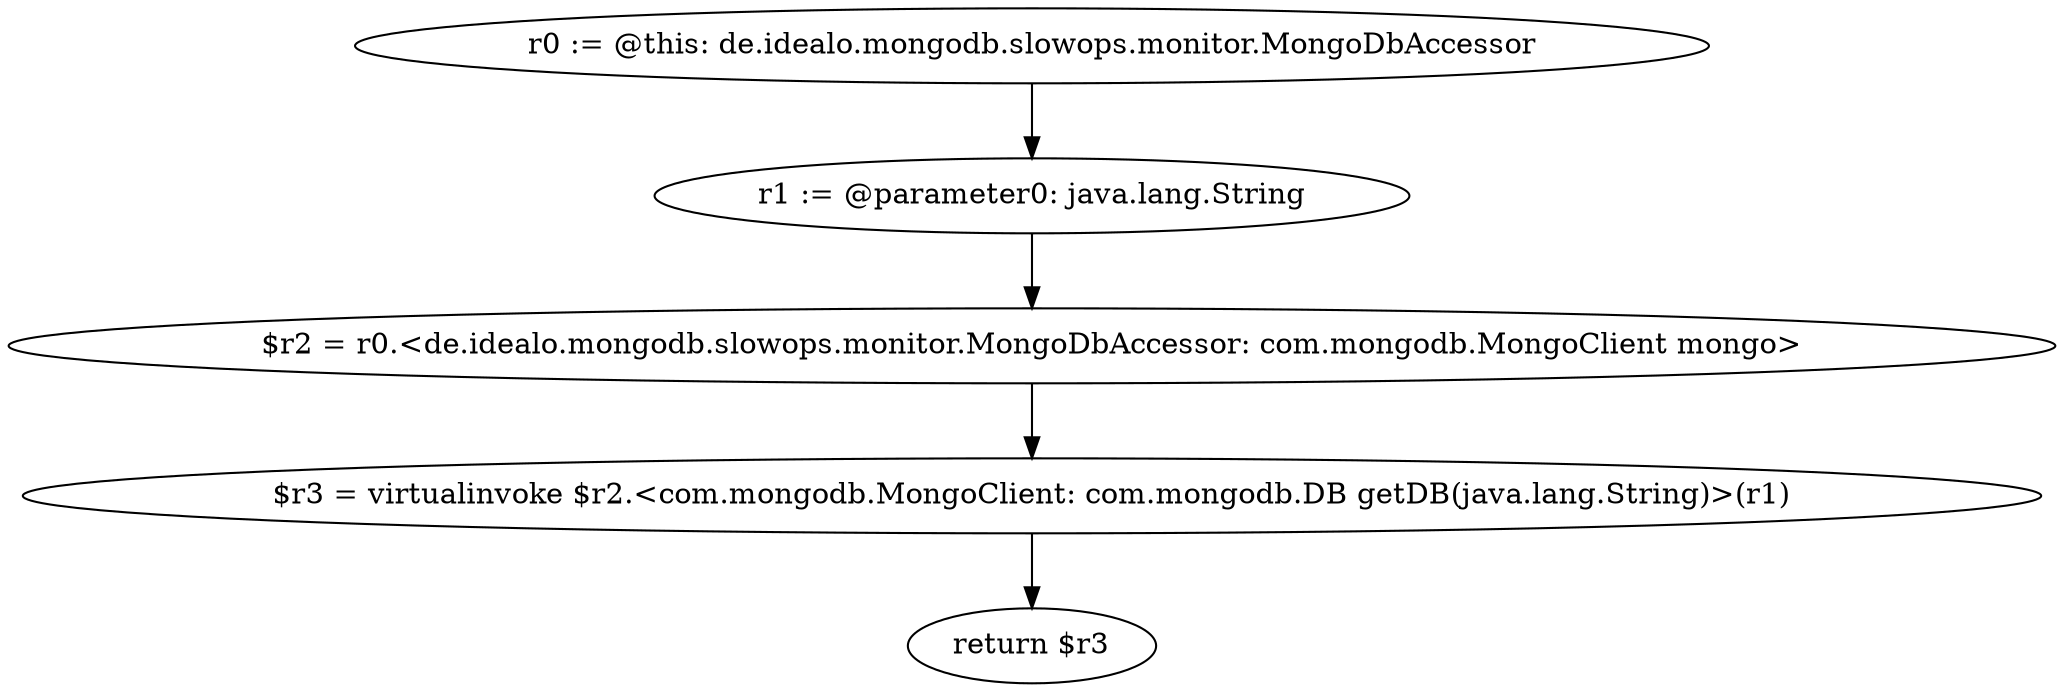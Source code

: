 digraph "unitGraph" {
    "r0 := @this: de.idealo.mongodb.slowops.monitor.MongoDbAccessor"
    "r1 := @parameter0: java.lang.String"
    "$r2 = r0.<de.idealo.mongodb.slowops.monitor.MongoDbAccessor: com.mongodb.MongoClient mongo>"
    "$r3 = virtualinvoke $r2.<com.mongodb.MongoClient: com.mongodb.DB getDB(java.lang.String)>(r1)"
    "return $r3"
    "r0 := @this: de.idealo.mongodb.slowops.monitor.MongoDbAccessor"->"r1 := @parameter0: java.lang.String";
    "r1 := @parameter0: java.lang.String"->"$r2 = r0.<de.idealo.mongodb.slowops.monitor.MongoDbAccessor: com.mongodb.MongoClient mongo>";
    "$r2 = r0.<de.idealo.mongodb.slowops.monitor.MongoDbAccessor: com.mongodb.MongoClient mongo>"->"$r3 = virtualinvoke $r2.<com.mongodb.MongoClient: com.mongodb.DB getDB(java.lang.String)>(r1)";
    "$r3 = virtualinvoke $r2.<com.mongodb.MongoClient: com.mongodb.DB getDB(java.lang.String)>(r1)"->"return $r3";
}
